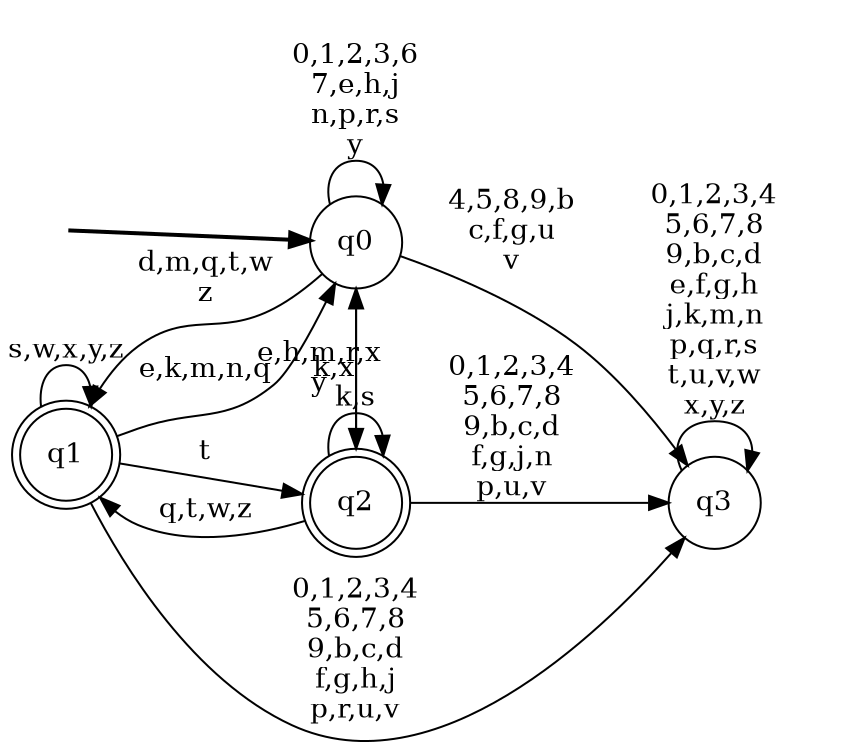 digraph BlueStar {
__start0 [style = invis, shape = none, label = "", width = 0, height = 0];

rankdir=LR;
size="8,5";

s0 [style="filled", color="black", fillcolor="white" shape="circle", label="q0"];
s1 [style="rounded,filled", color="black", fillcolor="white" shape="doublecircle", label="q1"];
s2 [style="rounded,filled", color="black", fillcolor="white" shape="doublecircle", label="q2"];
s3 [style="filled", color="black", fillcolor="white" shape="circle", label="q3"];
subgraph cluster_main { 
	graph [pad=".75", ranksep="0.15", nodesep="0.15"];
	 style=invis; 
	__start0 -> s0 [penwidth=2];
}
s0 -> s0 [label="0,1,2,3,6\n7,e,h,j\nn,p,r,s\ny"];
s0 -> s1 [label="d,m,q,t,w\nz"];
s0 -> s2 [label="k,x"];
s0 -> s3 [label="4,5,8,9,b\nc,f,g,u\nv"];
s1 -> s0 [label="e,k,m,n,q"];
s1 -> s1 [label="s,w,x,y,z"];
s1 -> s2 [label="t"];
s1 -> s3 [label="0,1,2,3,4\n5,6,7,8\n9,b,c,d\nf,g,h,j\np,r,u,v"];
s2 -> s0 [label="e,h,m,r,x\ny"];
s2 -> s1 [label="q,t,w,z"];
s2 -> s2 [label="k,s"];
s2 -> s3 [label="0,1,2,3,4\n5,6,7,8\n9,b,c,d\nf,g,j,n\np,u,v"];
s3 -> s3 [label="0,1,2,3,4\n5,6,7,8\n9,b,c,d\ne,f,g,h\nj,k,m,n\np,q,r,s\nt,u,v,w\nx,y,z"];

}